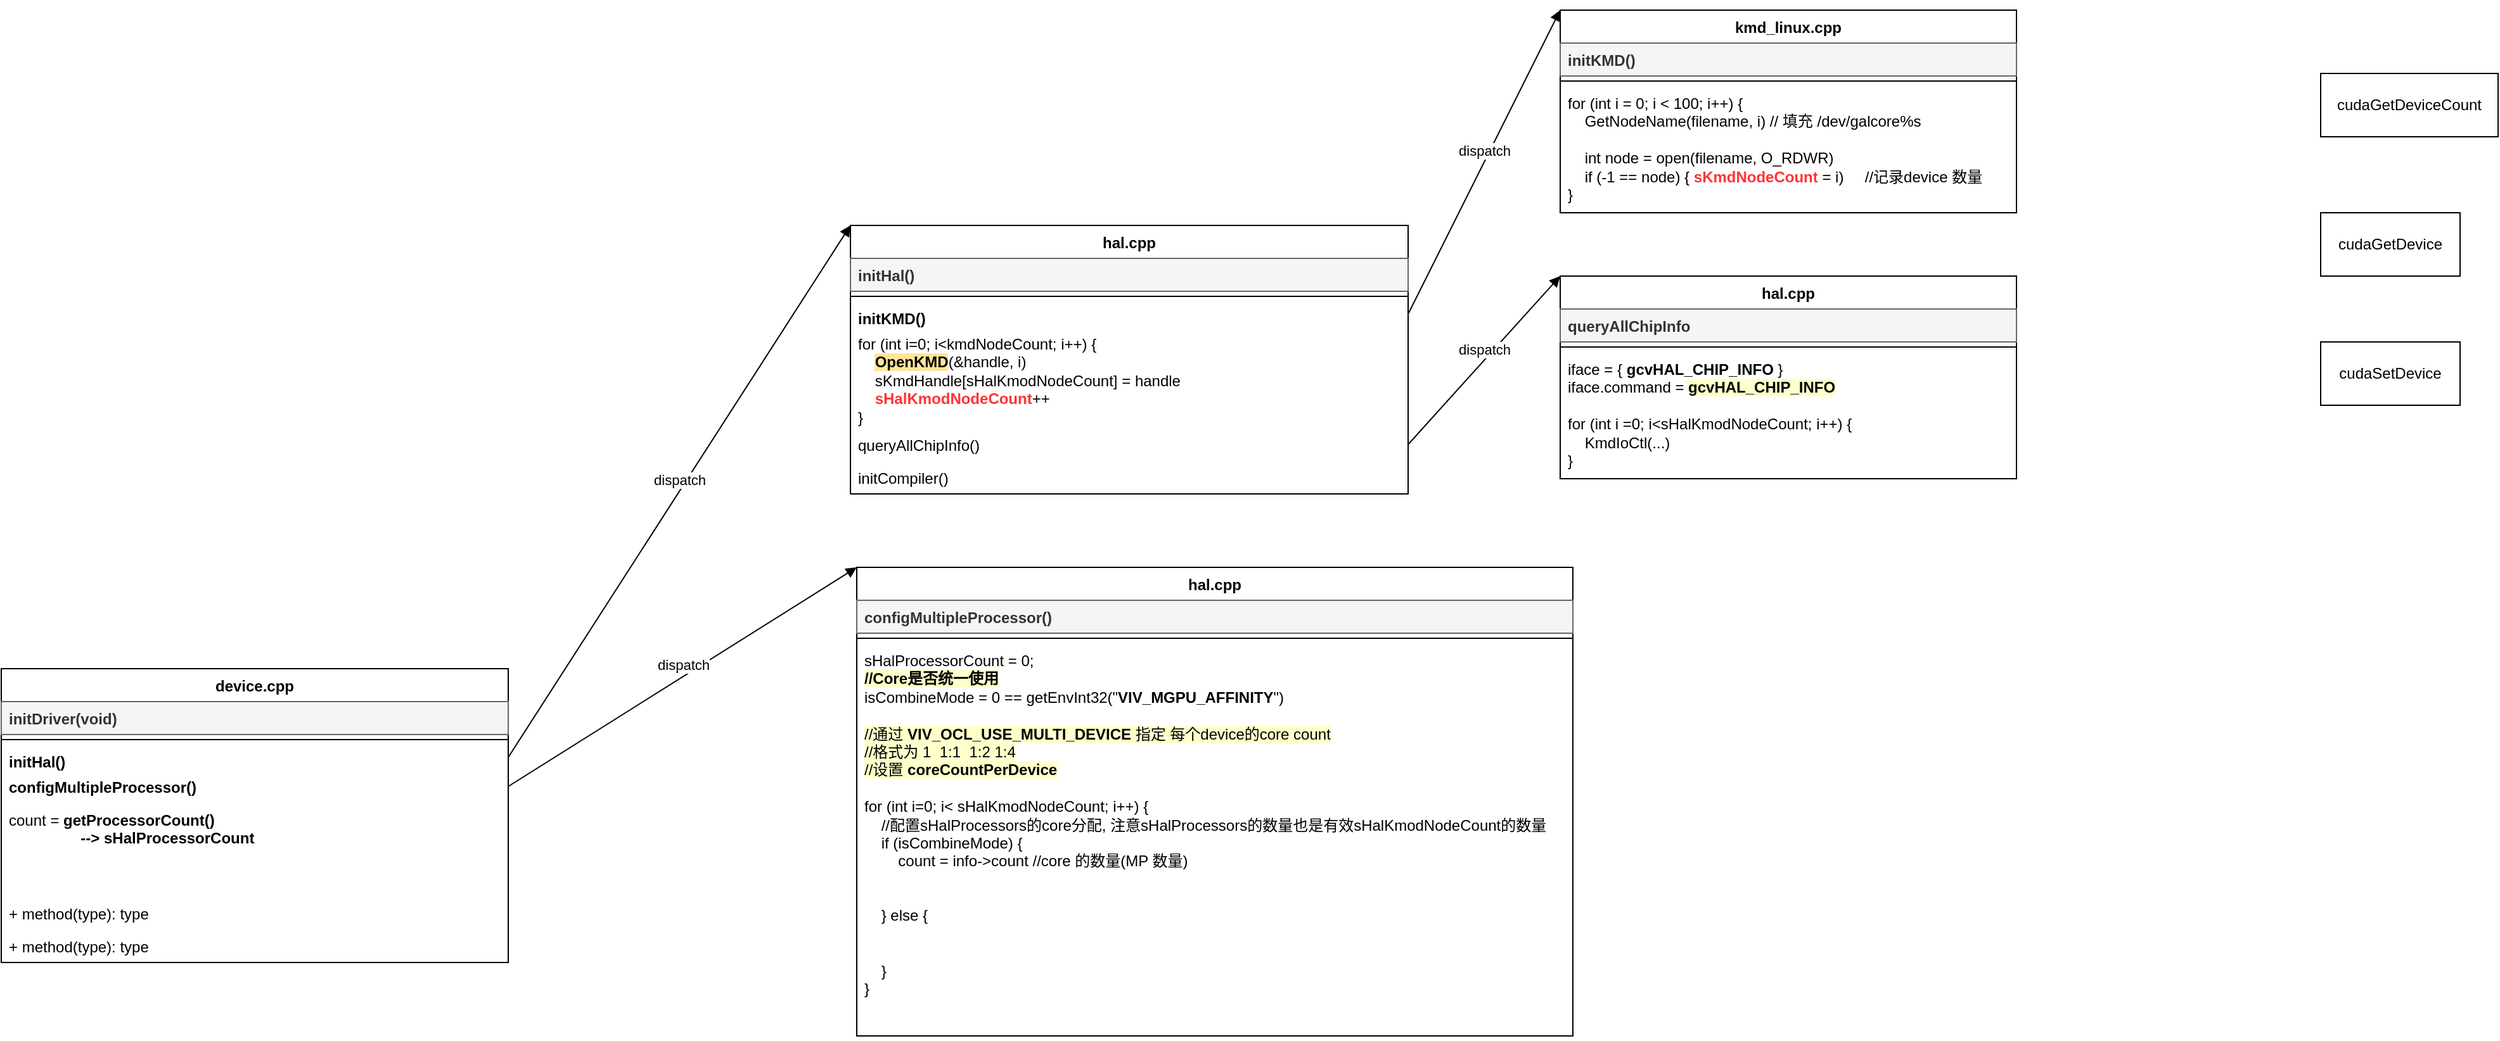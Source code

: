 <mxfile version="25.0.3">
  <diagram name="Page-1" id="c9IRMGv52xxvMqEI-bAp">
    <mxGraphModel dx="1234" dy="1336" grid="1" gridSize="10" guides="1" tooltips="1" connect="1" arrows="1" fold="1" page="1" pageScale="1" pageWidth="850" pageHeight="1100" math="0" shadow="0">
      <root>
        <mxCell id="0" />
        <mxCell id="1" parent="0" />
        <mxCell id="pcVGzkrLHwzF4EQMK3bM-1" value="hal.cpp" style="swimlane;fontStyle=1;align=center;verticalAlign=top;childLayout=stackLayout;horizontal=1;startSize=26;horizontalStack=0;resizeParent=1;resizeParentMax=0;resizeLast=0;collapsible=1;marginBottom=0;whiteSpace=wrap;html=1;" vertex="1" parent="1">
          <mxGeometry x="260" y="70" width="440" height="212" as="geometry" />
        </mxCell>
        <mxCell id="pcVGzkrLHwzF4EQMK3bM-2" value="&lt;b&gt;initHal()&lt;/b&gt;" style="text;strokeColor=#666666;fillColor=#f5f5f5;align=left;verticalAlign=top;spacingLeft=4;spacingRight=4;overflow=hidden;rotatable=0;points=[[0,0.5],[1,0.5]];portConstraint=eastwest;whiteSpace=wrap;html=1;fontColor=#333333;" vertex="1" parent="pcVGzkrLHwzF4EQMK3bM-1">
          <mxGeometry y="26" width="440" height="26" as="geometry" />
        </mxCell>
        <mxCell id="pcVGzkrLHwzF4EQMK3bM-3" value="" style="line;strokeWidth=1;fillColor=none;align=left;verticalAlign=middle;spacingTop=-1;spacingLeft=3;spacingRight=3;rotatable=0;labelPosition=right;points=[];portConstraint=eastwest;strokeColor=inherit;" vertex="1" parent="pcVGzkrLHwzF4EQMK3bM-1">
          <mxGeometry y="52" width="440" height="8" as="geometry" />
        </mxCell>
        <mxCell id="pcVGzkrLHwzF4EQMK3bM-4" value="&lt;div&gt;&lt;b&gt;initKMD()&lt;/b&gt;&lt;/div&gt;" style="text;strokeColor=none;fillColor=none;align=left;verticalAlign=top;spacingLeft=4;spacingRight=4;overflow=hidden;rotatable=0;points=[[0,0.5],[1,0.5]];portConstraint=eastwest;whiteSpace=wrap;html=1;" vertex="1" parent="pcVGzkrLHwzF4EQMK3bM-1">
          <mxGeometry y="60" width="440" height="20" as="geometry" />
        </mxCell>
        <mxCell id="pcVGzkrLHwzF4EQMK3bM-17" value="for (int i=0; i&amp;lt;kmdNodeCount; i++) {&lt;div&gt;&amp;nbsp; &amp;nbsp; &lt;b style=&quot;background-color: rgb(255, 229, 153);&quot;&gt;OpenKMD&lt;/b&gt;(&amp;amp;handle, i)&lt;/div&gt;&lt;div&gt;&amp;nbsp; &amp;nbsp; sKmdHandle[sHalKmodNodeCount] = handle&lt;/div&gt;&lt;div&gt;&amp;nbsp; &amp;nbsp; &lt;font color=&quot;#ff3333&quot;&gt;&lt;b&gt;sHalKmodNodeCount&lt;/b&gt;&lt;/font&gt;++&lt;/div&gt;&lt;div&gt;}&lt;/div&gt;" style="text;strokeColor=none;fillColor=none;align=left;verticalAlign=top;spacingLeft=4;spacingRight=4;overflow=hidden;rotatable=0;points=[[0,0.5],[1,0.5]];portConstraint=eastwest;whiteSpace=wrap;html=1;" vertex="1" parent="pcVGzkrLHwzF4EQMK3bM-1">
          <mxGeometry y="80" width="440" height="80" as="geometry" />
        </mxCell>
        <mxCell id="pcVGzkrLHwzF4EQMK3bM-19" value="queryAllChipInfo()" style="text;strokeColor=none;fillColor=none;align=left;verticalAlign=top;spacingLeft=4;spacingRight=4;overflow=hidden;rotatable=0;points=[[0,0.5],[1,0.5]];portConstraint=eastwest;whiteSpace=wrap;html=1;" vertex="1" parent="pcVGzkrLHwzF4EQMK3bM-1">
          <mxGeometry y="160" width="440" height="26" as="geometry" />
        </mxCell>
        <mxCell id="pcVGzkrLHwzF4EQMK3bM-16" value="initCompiler()" style="text;strokeColor=none;fillColor=none;align=left;verticalAlign=top;spacingLeft=4;spacingRight=4;overflow=hidden;rotatable=0;points=[[0,0.5],[1,0.5]];portConstraint=eastwest;whiteSpace=wrap;html=1;" vertex="1" parent="pcVGzkrLHwzF4EQMK3bM-1">
          <mxGeometry y="186" width="440" height="26" as="geometry" />
        </mxCell>
        <mxCell id="pcVGzkrLHwzF4EQMK3bM-5" value="cudaGetDevice" style="html=1;whiteSpace=wrap;" vertex="1" parent="1">
          <mxGeometry x="1420" y="60" width="110" height="50" as="geometry" />
        </mxCell>
        <mxCell id="pcVGzkrLHwzF4EQMK3bM-6" value="cudaSetDevice" style="html=1;whiteSpace=wrap;" vertex="1" parent="1">
          <mxGeometry x="1420" y="162" width="110" height="50" as="geometry" />
        </mxCell>
        <mxCell id="pcVGzkrLHwzF4EQMK3bM-7" value="cudaGetDeviceCount" style="html=1;whiteSpace=wrap;" vertex="1" parent="1">
          <mxGeometry x="1420" y="-50" width="140" height="50" as="geometry" />
        </mxCell>
        <mxCell id="pcVGzkrLHwzF4EQMK3bM-8" value="kmd_linux.cpp" style="swimlane;fontStyle=1;align=center;verticalAlign=top;childLayout=stackLayout;horizontal=1;startSize=26;horizontalStack=0;resizeParent=1;resizeParentMax=0;resizeLast=0;collapsible=1;marginBottom=0;whiteSpace=wrap;html=1;" vertex="1" parent="1">
          <mxGeometry x="820" y="-100" width="360" height="160" as="geometry" />
        </mxCell>
        <mxCell id="pcVGzkrLHwzF4EQMK3bM-9" value="&lt;b&gt;initKMD()&lt;/b&gt;" style="text;strokeColor=#666666;fillColor=#f5f5f5;align=left;verticalAlign=top;spacingLeft=4;spacingRight=4;overflow=hidden;rotatable=0;points=[[0,0.5],[1,0.5]];portConstraint=eastwest;whiteSpace=wrap;html=1;fontColor=#333333;" vertex="1" parent="pcVGzkrLHwzF4EQMK3bM-8">
          <mxGeometry y="26" width="360" height="26" as="geometry" />
        </mxCell>
        <mxCell id="pcVGzkrLHwzF4EQMK3bM-10" value="" style="line;strokeWidth=1;fillColor=none;align=left;verticalAlign=middle;spacingTop=-1;spacingLeft=3;spacingRight=3;rotatable=0;labelPosition=right;points=[];portConstraint=eastwest;strokeColor=inherit;" vertex="1" parent="pcVGzkrLHwzF4EQMK3bM-8">
          <mxGeometry y="52" width="360" height="8" as="geometry" />
        </mxCell>
        <mxCell id="pcVGzkrLHwzF4EQMK3bM-11" value="for (int i = 0; i &amp;lt; 100; i++) {&lt;div&gt;&amp;nbsp; &amp;nbsp; GetNodeName(filename, i) // 填充 /dev/galcore%s&lt;/div&gt;&lt;div&gt;&lt;br&gt;&lt;/div&gt;&lt;div&gt;&amp;nbsp; &amp;nbsp; int node = open(filename, O_RDWR)&lt;/div&gt;&lt;div&gt;&amp;nbsp; &amp;nbsp; if (-1 == node) { &lt;font color=&quot;#ff3333&quot;&gt;&lt;b&gt;sKmdNodeCount &lt;/b&gt;&lt;/font&gt;= i)&amp;nbsp; &amp;nbsp; &amp;nbsp;//记录device 数量&lt;/div&gt;&lt;div&gt;}&lt;/div&gt;&lt;div&gt;&lt;br&gt;&lt;/div&gt;&lt;div&gt;&lt;br&gt;&lt;/div&gt;" style="text;strokeColor=none;fillColor=none;align=left;verticalAlign=top;spacingLeft=4;spacingRight=4;overflow=hidden;rotatable=0;points=[[0,0.5],[1,0.5]];portConstraint=eastwest;whiteSpace=wrap;html=1;" vertex="1" parent="pcVGzkrLHwzF4EQMK3bM-8">
          <mxGeometry y="60" width="360" height="100" as="geometry" />
        </mxCell>
        <mxCell id="pcVGzkrLHwzF4EQMK3bM-18" value="dispatch" style="html=1;verticalAlign=bottom;endArrow=block;curved=0;rounded=0;exitX=1;exitY=0.5;exitDx=0;exitDy=0;entryX=0;entryY=0;entryDx=0;entryDy=0;" edge="1" parent="1" source="pcVGzkrLHwzF4EQMK3bM-4" target="pcVGzkrLHwzF4EQMK3bM-8">
          <mxGeometry width="80" relative="1" as="geometry">
            <mxPoint x="760" y="270" as="sourcePoint" />
            <mxPoint x="840" y="270" as="targetPoint" />
          </mxGeometry>
        </mxCell>
        <mxCell id="pcVGzkrLHwzF4EQMK3bM-20" value="hal.cpp" style="swimlane;fontStyle=1;align=center;verticalAlign=top;childLayout=stackLayout;horizontal=1;startSize=26;horizontalStack=0;resizeParent=1;resizeParentMax=0;resizeLast=0;collapsible=1;marginBottom=0;whiteSpace=wrap;html=1;" vertex="1" parent="1">
          <mxGeometry x="820" y="110" width="360" height="160" as="geometry" />
        </mxCell>
        <mxCell id="pcVGzkrLHwzF4EQMK3bM-21" value="&lt;b&gt;queryAllChipInfo&lt;/b&gt;" style="text;strokeColor=#666666;fillColor=#f5f5f5;align=left;verticalAlign=top;spacingLeft=4;spacingRight=4;overflow=hidden;rotatable=0;points=[[0,0.5],[1,0.5]];portConstraint=eastwest;whiteSpace=wrap;html=1;fontColor=#333333;" vertex="1" parent="pcVGzkrLHwzF4EQMK3bM-20">
          <mxGeometry y="26" width="360" height="26" as="geometry" />
        </mxCell>
        <mxCell id="pcVGzkrLHwzF4EQMK3bM-22" value="" style="line;strokeWidth=1;fillColor=none;align=left;verticalAlign=middle;spacingTop=-1;spacingLeft=3;spacingRight=3;rotatable=0;labelPosition=right;points=[];portConstraint=eastwest;strokeColor=inherit;" vertex="1" parent="pcVGzkrLHwzF4EQMK3bM-20">
          <mxGeometry y="52" width="360" height="8" as="geometry" />
        </mxCell>
        <mxCell id="pcVGzkrLHwzF4EQMK3bM-23" value="iface = { &lt;b&gt;gcvHAL_CHIP_INFO&lt;/b&gt; }&lt;div&gt;iface.command = &lt;b style=&quot;background-color: rgb(255, 255, 204);&quot;&gt;gcvHAL_CHIP_INFO&lt;/b&gt;&lt;/div&gt;&lt;div&gt;&lt;br&gt;&lt;/div&gt;&lt;div&gt;for (int i =0; i&amp;lt;sHalKmodNodeCount; i++) {&lt;/div&gt;&lt;div&gt;&amp;nbsp; &amp;nbsp; KmdIoCtl(...)&lt;/div&gt;&lt;div&gt;}&lt;/div&gt;" style="text;strokeColor=none;fillColor=none;align=left;verticalAlign=top;spacingLeft=4;spacingRight=4;overflow=hidden;rotatable=0;points=[[0,0.5],[1,0.5]];portConstraint=eastwest;whiteSpace=wrap;html=1;" vertex="1" parent="pcVGzkrLHwzF4EQMK3bM-20">
          <mxGeometry y="60" width="360" height="100" as="geometry" />
        </mxCell>
        <mxCell id="pcVGzkrLHwzF4EQMK3bM-24" value="dispatch" style="html=1;verticalAlign=bottom;endArrow=block;curved=0;rounded=0;exitX=1;exitY=0.5;exitDx=0;exitDy=0;entryX=0;entryY=0;entryDx=0;entryDy=0;" edge="1" parent="1" source="pcVGzkrLHwzF4EQMK3bM-19" target="pcVGzkrLHwzF4EQMK3bM-20">
          <mxGeometry width="80" relative="1" as="geometry">
            <mxPoint x="710" y="150" as="sourcePoint" />
            <mxPoint x="830" y="-90" as="targetPoint" />
          </mxGeometry>
        </mxCell>
        <mxCell id="pcVGzkrLHwzF4EQMK3bM-25" value="device.cpp" style="swimlane;fontStyle=1;align=center;verticalAlign=top;childLayout=stackLayout;horizontal=1;startSize=26;horizontalStack=0;resizeParent=1;resizeParentMax=0;resizeLast=0;collapsible=1;marginBottom=0;whiteSpace=wrap;html=1;" vertex="1" parent="1">
          <mxGeometry x="-410" y="420" width="400" height="232" as="geometry" />
        </mxCell>
        <mxCell id="pcVGzkrLHwzF4EQMK3bM-26" value="&lt;b&gt;initDriver(void)&lt;/b&gt;" style="text;strokeColor=#666666;fillColor=#f5f5f5;align=left;verticalAlign=top;spacingLeft=4;spacingRight=4;overflow=hidden;rotatable=0;points=[[0,0.5],[1,0.5]];portConstraint=eastwest;whiteSpace=wrap;html=1;fontColor=#333333;" vertex="1" parent="pcVGzkrLHwzF4EQMK3bM-25">
          <mxGeometry y="26" width="400" height="26" as="geometry" />
        </mxCell>
        <mxCell id="pcVGzkrLHwzF4EQMK3bM-27" value="" style="line;strokeWidth=1;fillColor=none;align=left;verticalAlign=middle;spacingTop=-1;spacingLeft=3;spacingRight=3;rotatable=0;labelPosition=right;points=[];portConstraint=eastwest;strokeColor=inherit;" vertex="1" parent="pcVGzkrLHwzF4EQMK3bM-25">
          <mxGeometry y="52" width="400" height="8" as="geometry" />
        </mxCell>
        <mxCell id="pcVGzkrLHwzF4EQMK3bM-28" value="&lt;b&gt;initHal()&lt;/b&gt;" style="text;strokeColor=none;fillColor=none;align=left;verticalAlign=top;spacingLeft=4;spacingRight=4;overflow=hidden;rotatable=0;points=[[0,0.5],[1,0.5]];portConstraint=eastwest;whiteSpace=wrap;html=1;" vertex="1" parent="pcVGzkrLHwzF4EQMK3bM-25">
          <mxGeometry y="60" width="400" height="20" as="geometry" />
        </mxCell>
        <mxCell id="pcVGzkrLHwzF4EQMK3bM-39" value="&lt;b&gt;configMultipleProcessor()&lt;/b&gt;" style="text;strokeColor=none;fillColor=none;align=left;verticalAlign=top;spacingLeft=4;spacingRight=4;overflow=hidden;rotatable=0;points=[[0,0.5],[1,0.5]];portConstraint=eastwest;whiteSpace=wrap;html=1;" vertex="1" parent="pcVGzkrLHwzF4EQMK3bM-25">
          <mxGeometry y="80" width="400" height="26" as="geometry" />
        </mxCell>
        <mxCell id="pcVGzkrLHwzF4EQMK3bM-38" value="count = &lt;b&gt;getProcessorCount()&lt;/b&gt;&lt;div&gt;&lt;b&gt;&amp;nbsp; &amp;nbsp; &amp;nbsp; &amp;nbsp; &amp;nbsp; &amp;nbsp; &amp;nbsp; &amp;nbsp; &amp;nbsp;--&amp;gt; sHalProcessorCount&lt;/b&gt;&lt;/div&gt;" style="text;strokeColor=none;fillColor=none;align=left;verticalAlign=top;spacingLeft=4;spacingRight=4;overflow=hidden;rotatable=0;points=[[0,0.5],[1,0.5]];portConstraint=eastwest;whiteSpace=wrap;html=1;" vertex="1" parent="pcVGzkrLHwzF4EQMK3bM-25">
          <mxGeometry y="106" width="400" height="74" as="geometry" />
        </mxCell>
        <mxCell id="pcVGzkrLHwzF4EQMK3bM-37" value="+ method(type): type" style="text;strokeColor=none;fillColor=none;align=left;verticalAlign=top;spacingLeft=4;spacingRight=4;overflow=hidden;rotatable=0;points=[[0,0.5],[1,0.5]];portConstraint=eastwest;whiteSpace=wrap;html=1;" vertex="1" parent="pcVGzkrLHwzF4EQMK3bM-25">
          <mxGeometry y="180" width="400" height="26" as="geometry" />
        </mxCell>
        <mxCell id="pcVGzkrLHwzF4EQMK3bM-41" value="+ method(type): type" style="text;strokeColor=none;fillColor=none;align=left;verticalAlign=top;spacingLeft=4;spacingRight=4;overflow=hidden;rotatable=0;points=[[0,0.5],[1,0.5]];portConstraint=eastwest;whiteSpace=wrap;html=1;" vertex="1" parent="pcVGzkrLHwzF4EQMK3bM-25">
          <mxGeometry y="206" width="400" height="26" as="geometry" />
        </mxCell>
        <mxCell id="pcVGzkrLHwzF4EQMK3bM-40" value="dispatch" style="html=1;verticalAlign=bottom;endArrow=block;curved=0;rounded=0;exitX=1;exitY=0.5;exitDx=0;exitDy=0;entryX=0;entryY=0;entryDx=0;entryDy=0;" edge="1" parent="1" source="pcVGzkrLHwzF4EQMK3bM-28" target="pcVGzkrLHwzF4EQMK3bM-1">
          <mxGeometry width="80" relative="1" as="geometry">
            <mxPoint x="710" y="253" as="sourcePoint" />
            <mxPoint x="830" y="120" as="targetPoint" />
          </mxGeometry>
        </mxCell>
        <mxCell id="pcVGzkrLHwzF4EQMK3bM-42" value="hal.cpp" style="swimlane;fontStyle=1;align=center;verticalAlign=top;childLayout=stackLayout;horizontal=1;startSize=26;horizontalStack=0;resizeParent=1;resizeParentMax=0;resizeLast=0;collapsible=1;marginBottom=0;whiteSpace=wrap;html=1;" vertex="1" parent="1">
          <mxGeometry x="265" y="340" width="565" height="370" as="geometry" />
        </mxCell>
        <mxCell id="pcVGzkrLHwzF4EQMK3bM-43" value="&lt;b&gt;configMultipleProcessor()&lt;/b&gt;" style="text;strokeColor=#666666;fillColor=#f5f5f5;align=left;verticalAlign=top;spacingLeft=4;spacingRight=4;overflow=hidden;rotatable=0;points=[[0,0.5],[1,0.5]];portConstraint=eastwest;whiteSpace=wrap;html=1;fontColor=#333333;" vertex="1" parent="pcVGzkrLHwzF4EQMK3bM-42">
          <mxGeometry y="26" width="565" height="26" as="geometry" />
        </mxCell>
        <mxCell id="pcVGzkrLHwzF4EQMK3bM-44" value="" style="line;strokeWidth=1;fillColor=none;align=left;verticalAlign=middle;spacingTop=-1;spacingLeft=3;spacingRight=3;rotatable=0;labelPosition=right;points=[];portConstraint=eastwest;strokeColor=inherit;" vertex="1" parent="pcVGzkrLHwzF4EQMK3bM-42">
          <mxGeometry y="52" width="565" height="8" as="geometry" />
        </mxCell>
        <mxCell id="pcVGzkrLHwzF4EQMK3bM-45" value="sHalProcessorCount = 0;&lt;div&gt;&lt;b style=&quot;background-color: rgb(255, 255, 204);&quot;&gt;//Core是否统一使用&lt;/b&gt;&lt;/div&gt;&lt;div&gt;isCombineMode = 0 == getEnvInt32(&quot;&lt;b&gt;VIV_MGPU_AFFINITY&lt;/b&gt;&quot;)&lt;/div&gt;&lt;div&gt;&lt;br&gt;&lt;/div&gt;&lt;div&gt;&lt;span style=&quot;background-color: rgb(255, 255, 204);&quot;&gt;//通过 &lt;b&gt;VIV_OCL_USE_MULTI_DEVICE &lt;/b&gt;指定 每个device的core count&lt;/span&gt;&lt;/div&gt;&lt;div&gt;&lt;span style=&quot;background-color: rgb(255, 255, 204);&quot;&gt;//格式为 1&amp;nbsp; 1:1&amp;nbsp; 1:2 1:4&lt;/span&gt;&lt;/div&gt;&lt;div&gt;&lt;span style=&quot;background-color: rgb(255, 255, 204);&quot;&gt;//设置 &lt;b&gt;coreCountPerDevice&lt;/b&gt;&lt;/span&gt;&lt;/div&gt;&lt;div&gt;&lt;br&gt;&lt;/div&gt;&lt;div&gt;for (int i=0; i&amp;lt; sHalKmodNodeCount; i++) {&lt;/div&gt;&lt;div&gt;&amp;nbsp; &amp;nbsp; //配置sHalProcessors的core分配, 注意sHalProcessors的数量也是有效sHalKmodNodeCount的数量&lt;/div&gt;&lt;div&gt;&amp;nbsp; &amp;nbsp; if (isCombineMode) {&lt;/div&gt;&lt;div&gt;&amp;nbsp; &amp;nbsp; &amp;nbsp; &amp;nbsp; count = info-&amp;gt;count //core 的数量(MP 数量)&lt;/div&gt;&lt;div&gt;&amp;nbsp; &amp;nbsp; &amp;nbsp; &amp;nbsp;&amp;nbsp;&lt;/div&gt;&lt;div&gt;&lt;br&gt;&lt;/div&gt;&lt;div&gt;&amp;nbsp; &amp;nbsp; } else {&lt;/div&gt;&lt;div&gt;&lt;br&gt;&lt;/div&gt;&lt;div&gt;&lt;br&gt;&lt;/div&gt;&lt;div&gt;&amp;nbsp; &amp;nbsp; }&lt;/div&gt;&lt;div&gt;}&lt;/div&gt;&lt;div&gt;&lt;br&gt;&lt;/div&gt;&lt;div&gt;&lt;br&gt;&lt;div&gt;&lt;br&gt;&lt;/div&gt;&lt;div&gt;&lt;br&gt;&lt;/div&gt;&lt;/div&gt;" style="text;strokeColor=none;fillColor=none;align=left;verticalAlign=top;spacingLeft=4;spacingRight=4;overflow=hidden;rotatable=0;points=[[0,0.5],[1,0.5]];portConstraint=eastwest;whiteSpace=wrap;html=1;" vertex="1" parent="pcVGzkrLHwzF4EQMK3bM-42">
          <mxGeometry y="60" width="565" height="310" as="geometry" />
        </mxCell>
        <mxCell id="pcVGzkrLHwzF4EQMK3bM-46" value="dispatch" style="html=1;verticalAlign=bottom;endArrow=block;curved=0;rounded=0;entryX=0;entryY=0;entryDx=0;entryDy=0;exitX=1;exitY=0.5;exitDx=0;exitDy=0;" edge="1" parent="1" source="pcVGzkrLHwzF4EQMK3bM-39" target="pcVGzkrLHwzF4EQMK3bM-42">
          <mxGeometry width="80" relative="1" as="geometry">
            <mxPoint x="130" y="430" as="sourcePoint" />
            <mxPoint x="270" y="80" as="targetPoint" />
          </mxGeometry>
        </mxCell>
      </root>
    </mxGraphModel>
  </diagram>
</mxfile>
